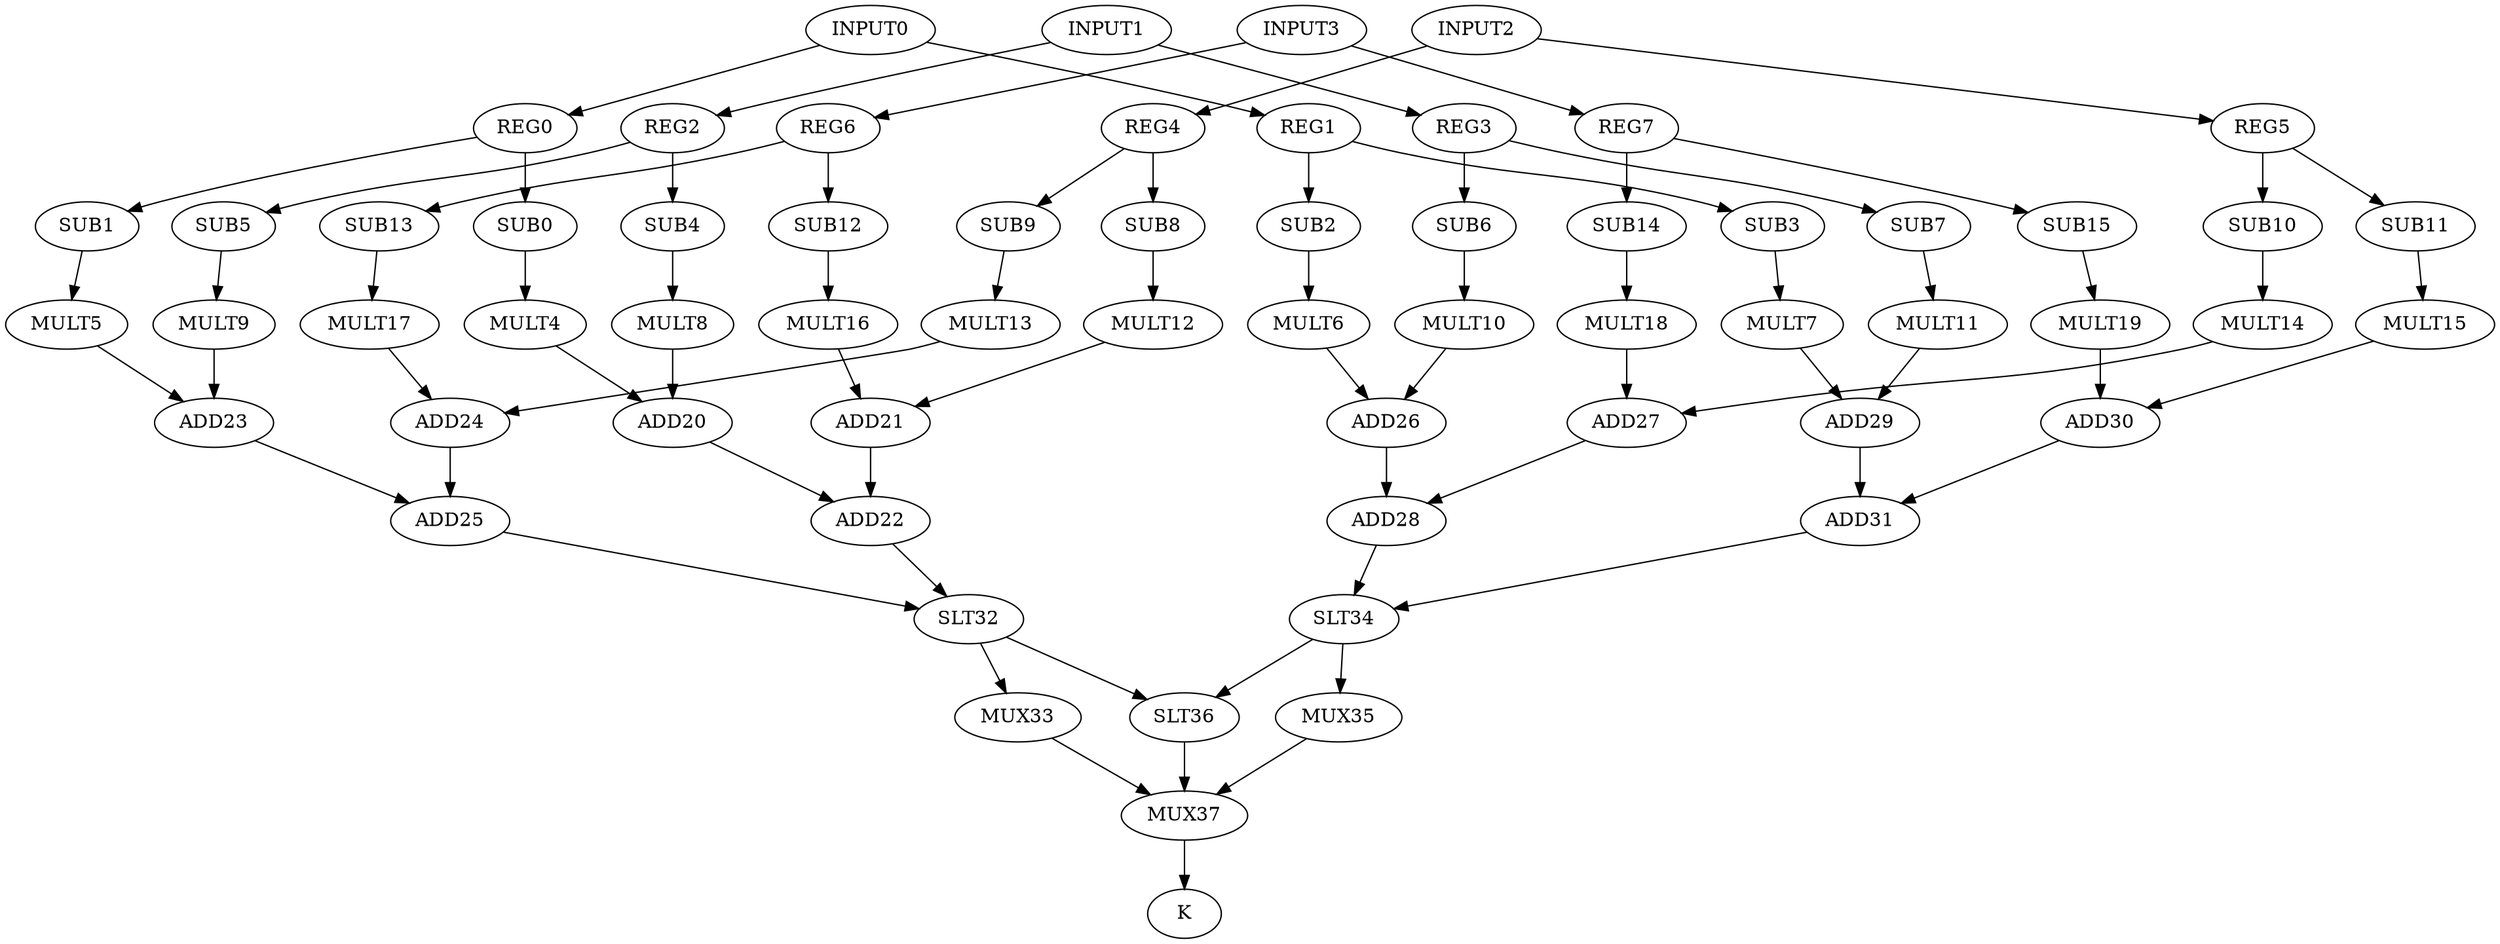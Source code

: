 strict digraph  {
0 [label=INPUT0];
4 [label=MULT4];
5 [label=MULT5];
6 [label=MULT6];
7 [label=MULT7];
1 [label=INPUT1];
8 [label=MULT8];
9 [label=MULT9];
10 [label=MULT10];
11 [label=MULT11];
2 [label=INPUT2];
12 [label=MULT12];
13 [label=MULT13];
14 [label=MULT14];
15 [label=MULT15];
3 [label=INPUT3];
16 [label=MULT16];
17 [label=MULT17];
18 [label=MULT18];
19 [label=MULT19];
20 [label=ADD20];
21 [label=ADD21];
22 [label=ADD22];
23 [label=ADD23];
24 [label=ADD24];
25 [label=ADD25];
26 [label=ADD26];
27 [label=ADD27];
28 [label=ADD28];
29 [label=ADD29];
30 [label=ADD30];
31 [label=ADD31];
32 [label=SLT32];
33 [label=MUX33];
34 [label=SLT34];
35 [label=MUX35];
36 [label=SLT36];
37 [label=MUX37];
38 [label=K];
39 [label=SUB0];
40 [label=SUB1];
41 [label=SUB2];
42 [label=SUB3];
43 [label=SUB4];
44 [label=SUB5];
45 [label=SUB6];
46 [label=SUB7];
47 [label=SUB8];
48 [label=SUB9];
49 [label=SUB10];
50 [label=SUB11];
51 [label=SUB12];
52 [label=SUB13];
53 [label=SUB14];
54 [label=SUB15];
55 [label=REG0];
56 [label=REG1];
57 [label=REG2];
58 [label=REG3];
59 [label=REG4];
60 [label=REG5];
61 [label=REG6];
62 [label=REG7];
0 -> 55;
0 -> 56;
4 -> 20;
5 -> 23;
6 -> 26;
7 -> 29;
1 -> 57;
1 -> 58;
8 -> 20;
9 -> 23;
10 -> 26;
11 -> 29;
2 -> 59;
2 -> 60;
12 -> 21;
13 -> 24;
14 -> 27;
15 -> 30;
3 -> 61;
3 -> 62;
16 -> 21;
17 -> 24;
18 -> 27;
19 -> 30;
20 -> 22;
21 -> 22;
22 -> 32;
23 -> 25;
24 -> 25;
25 -> 32;
26 -> 28;
27 -> 28;
28 -> 34;
29 -> 31;
30 -> 31;
31 -> 34;
32 -> 33;
32 -> 36;
33 -> 37;
34 -> 35;
34 -> 36;
35 -> 37;
36 -> 37;
37 -> 38;
39 -> 4;
40 -> 5;
41 -> 6;
42 -> 7;
43 -> 8;
44 -> 9;
45 -> 10;
46 -> 11;
47 -> 12;
48 -> 13;
49 -> 14;
50 -> 15;
51 -> 16;
52 -> 17;
53 -> 18;
54 -> 19;
55 -> 39;
55 -> 40;
56 -> 41;
56 -> 42;
57 -> 43;
57 -> 44;
58 -> 45;
58 -> 46;
59 -> 47;
59 -> 48;
60 -> 49;
60 -> 50;
61 -> 51;
61 -> 52;
62 -> 53;
62 -> 54;
}
